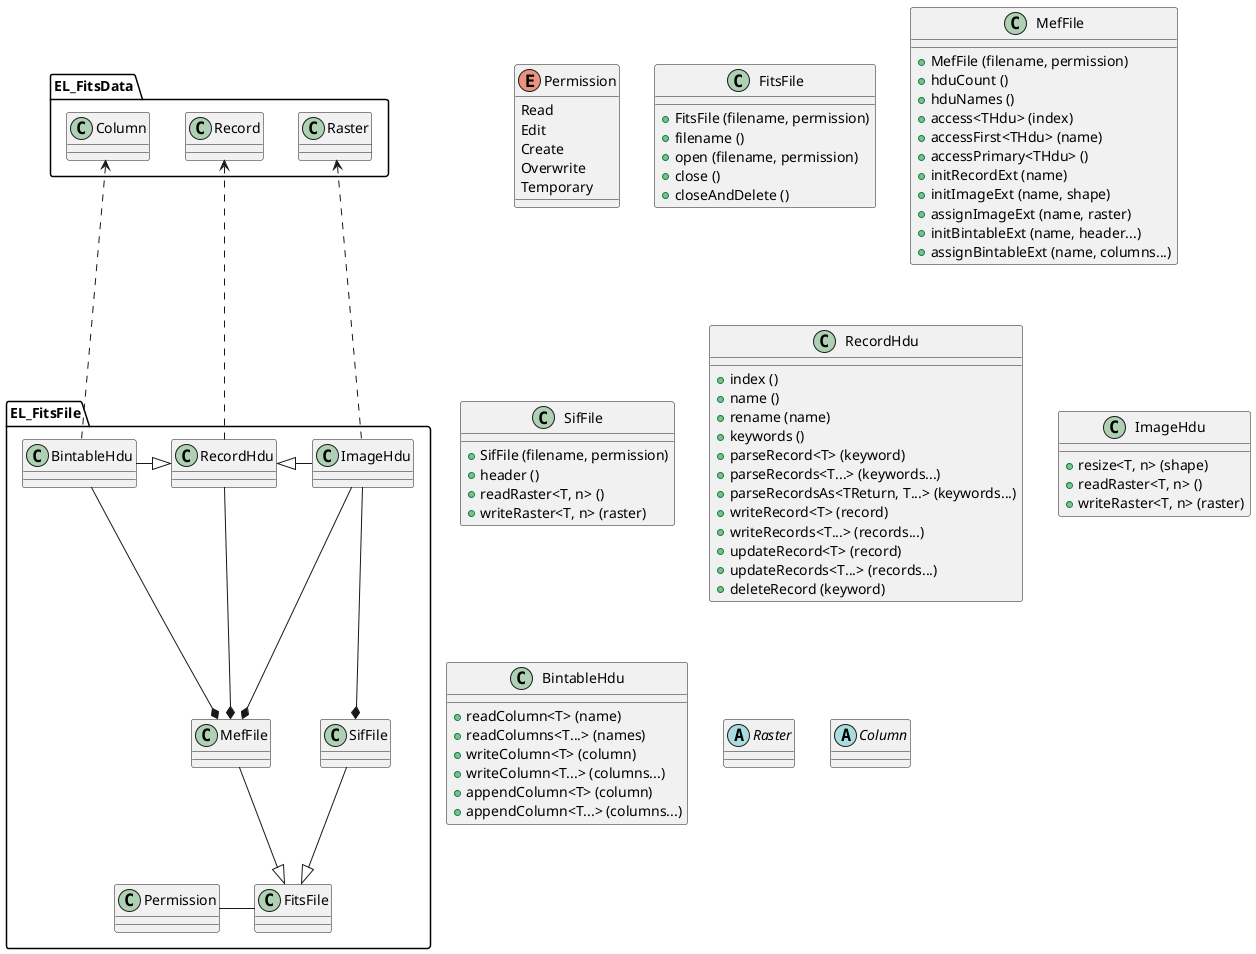 @startuml

package EL_FitsFile {

RecordHdu <|- ImageHdu
BintableHdu -|> RecordHdu

BintableHdu --* MefFile
RecordHdu --* MefFile
ImageHdu --* MefFile

MefFile --|> FitsFile
SifFile --|> FitsFile
ImageHdu --* SifFile

Permission - FitsFile

}

package EL_FitsData {

Raster <.. ImageHdu
Column <.. BintableHdu
Record <.. RecordHdu

}

enum Permission {
Read
Edit
Create
Overwrite
Temporary
}

class FitsFile {
+ FitsFile (filename, permission)
+ filename ()
+ open (filename, permission)
+ close ()
+ closeAndDelete ()
}

class MefFile {
+ MefFile (filename, permission)
+ hduCount ()
+ hduNames ()
+ access<THdu> (index)
+ accessFirst<THdu> (name)
+ accessPrimary<THdu> ()
+ initRecordExt (name)
+ initImageExt (name, shape)
+ assignImageExt (name, raster)
+ initBintableExt (name, header...)
+ assignBintableExt (name, columns...)
}

class SifFile {
+ SifFile (filename, permission)
+ header ()
+ readRaster<T, n> ()
+ writeRaster<T, n> (raster)
}

class RecordHdu {
+ index ()
+ name ()
+ rename (name)
+ keywords ()
+ parseRecord<T> (keyword)
+ parseRecords<T...> (keywords...)
+ parseRecordsAs<TReturn, T...> (keywords...)
+ writeRecord<T> (record)
+ writeRecords<T...> (records...)
+ updateRecord<T> (record)
+ updateRecords<T...> (records...)
+ deleteRecord (keyword)
}

class ImageHdu {
+ resize<T, n> (shape)
+ readRaster<T, n> ()
+ writeRaster<T, n> (raster)
}

class BintableHdu {
+ readColumn<T> (name)
+ readColumns<T...> (names)
+ writeColumn<T> (column)
+ writeColumn<T...> (columns...)
+ appendColumn<T> (column)
+ appendColumn<T...> (columns...)
}

abstract class Raster {}

abstract class Column {}

@enduml
